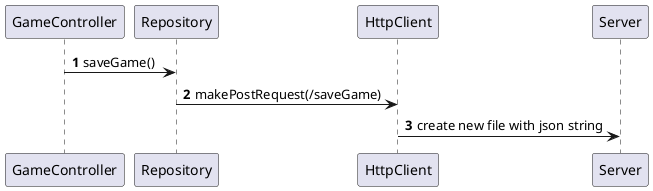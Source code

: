 @startuml
'https://plantuml.com/sequence-diagram

autonumber

GameController -> Repository: saveGame()
Repository -> HttpClient: makePostRequest(/saveGame)
HttpClient -> Server: create new file with json string





@enduml
